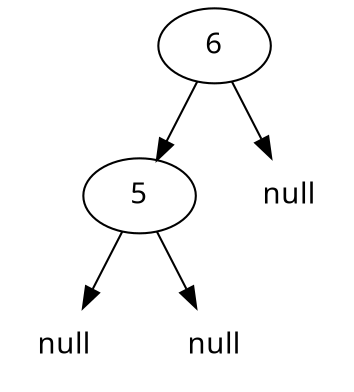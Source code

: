 digraph arbre {
    node [fontname="Courrier"];
    1 [label="5"];
    0 [label="6"];

    null01 [label="null" shape="plaintext"];
    null02 [label="null" shape="plaintext"];
    null03 [label="null" shape="plaintext"];

    0 -> null01;
    0 -> 1;

    1 -> null02;
    1 -> null03;



}
